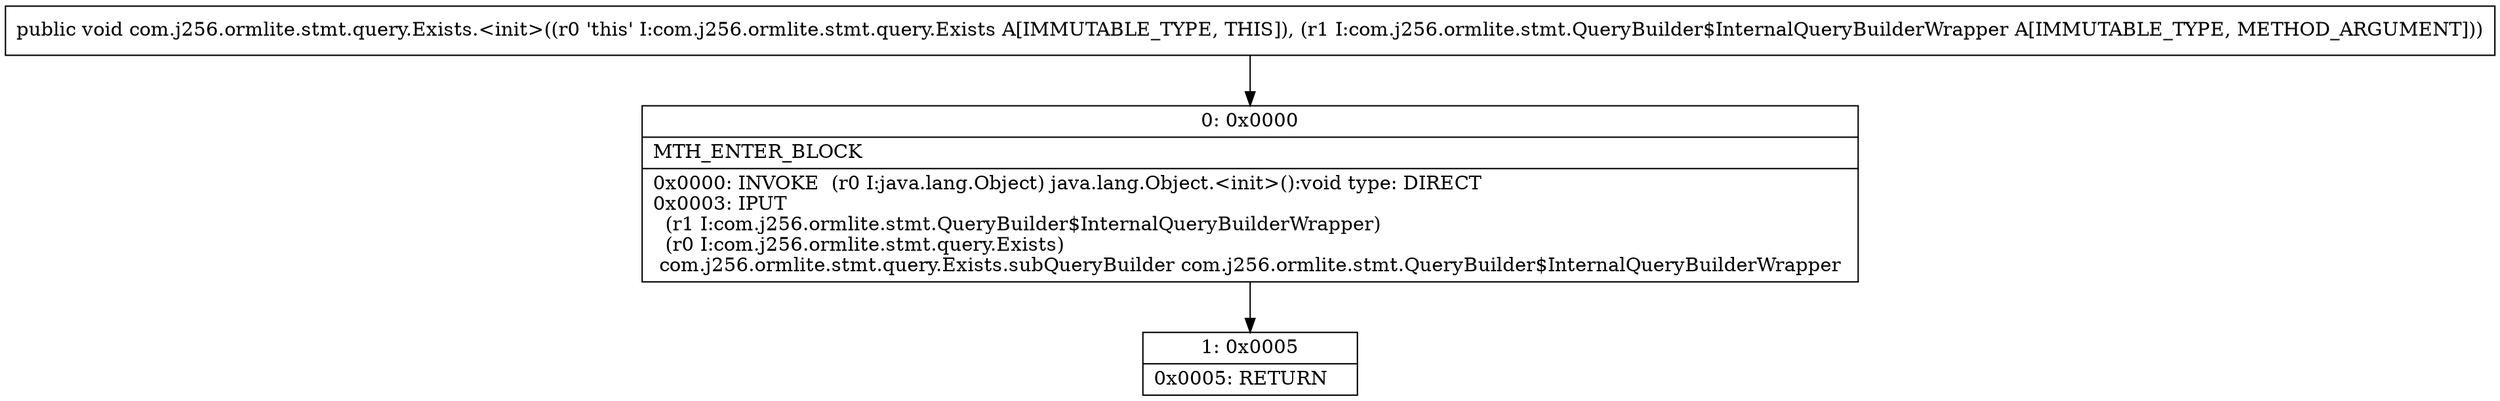 digraph "CFG forcom.j256.ormlite.stmt.query.Exists.\<init\>(Lcom\/j256\/ormlite\/stmt\/QueryBuilder$InternalQueryBuilderWrapper;)V" {
Node_0 [shape=record,label="{0\:\ 0x0000|MTH_ENTER_BLOCK\l|0x0000: INVOKE  (r0 I:java.lang.Object) java.lang.Object.\<init\>():void type: DIRECT \l0x0003: IPUT  \l  (r1 I:com.j256.ormlite.stmt.QueryBuilder$InternalQueryBuilderWrapper)\l  (r0 I:com.j256.ormlite.stmt.query.Exists)\l com.j256.ormlite.stmt.query.Exists.subQueryBuilder com.j256.ormlite.stmt.QueryBuilder$InternalQueryBuilderWrapper \l}"];
Node_1 [shape=record,label="{1\:\ 0x0005|0x0005: RETURN   \l}"];
MethodNode[shape=record,label="{public void com.j256.ormlite.stmt.query.Exists.\<init\>((r0 'this' I:com.j256.ormlite.stmt.query.Exists A[IMMUTABLE_TYPE, THIS]), (r1 I:com.j256.ormlite.stmt.QueryBuilder$InternalQueryBuilderWrapper A[IMMUTABLE_TYPE, METHOD_ARGUMENT])) }"];
MethodNode -> Node_0;
Node_0 -> Node_1;
}

